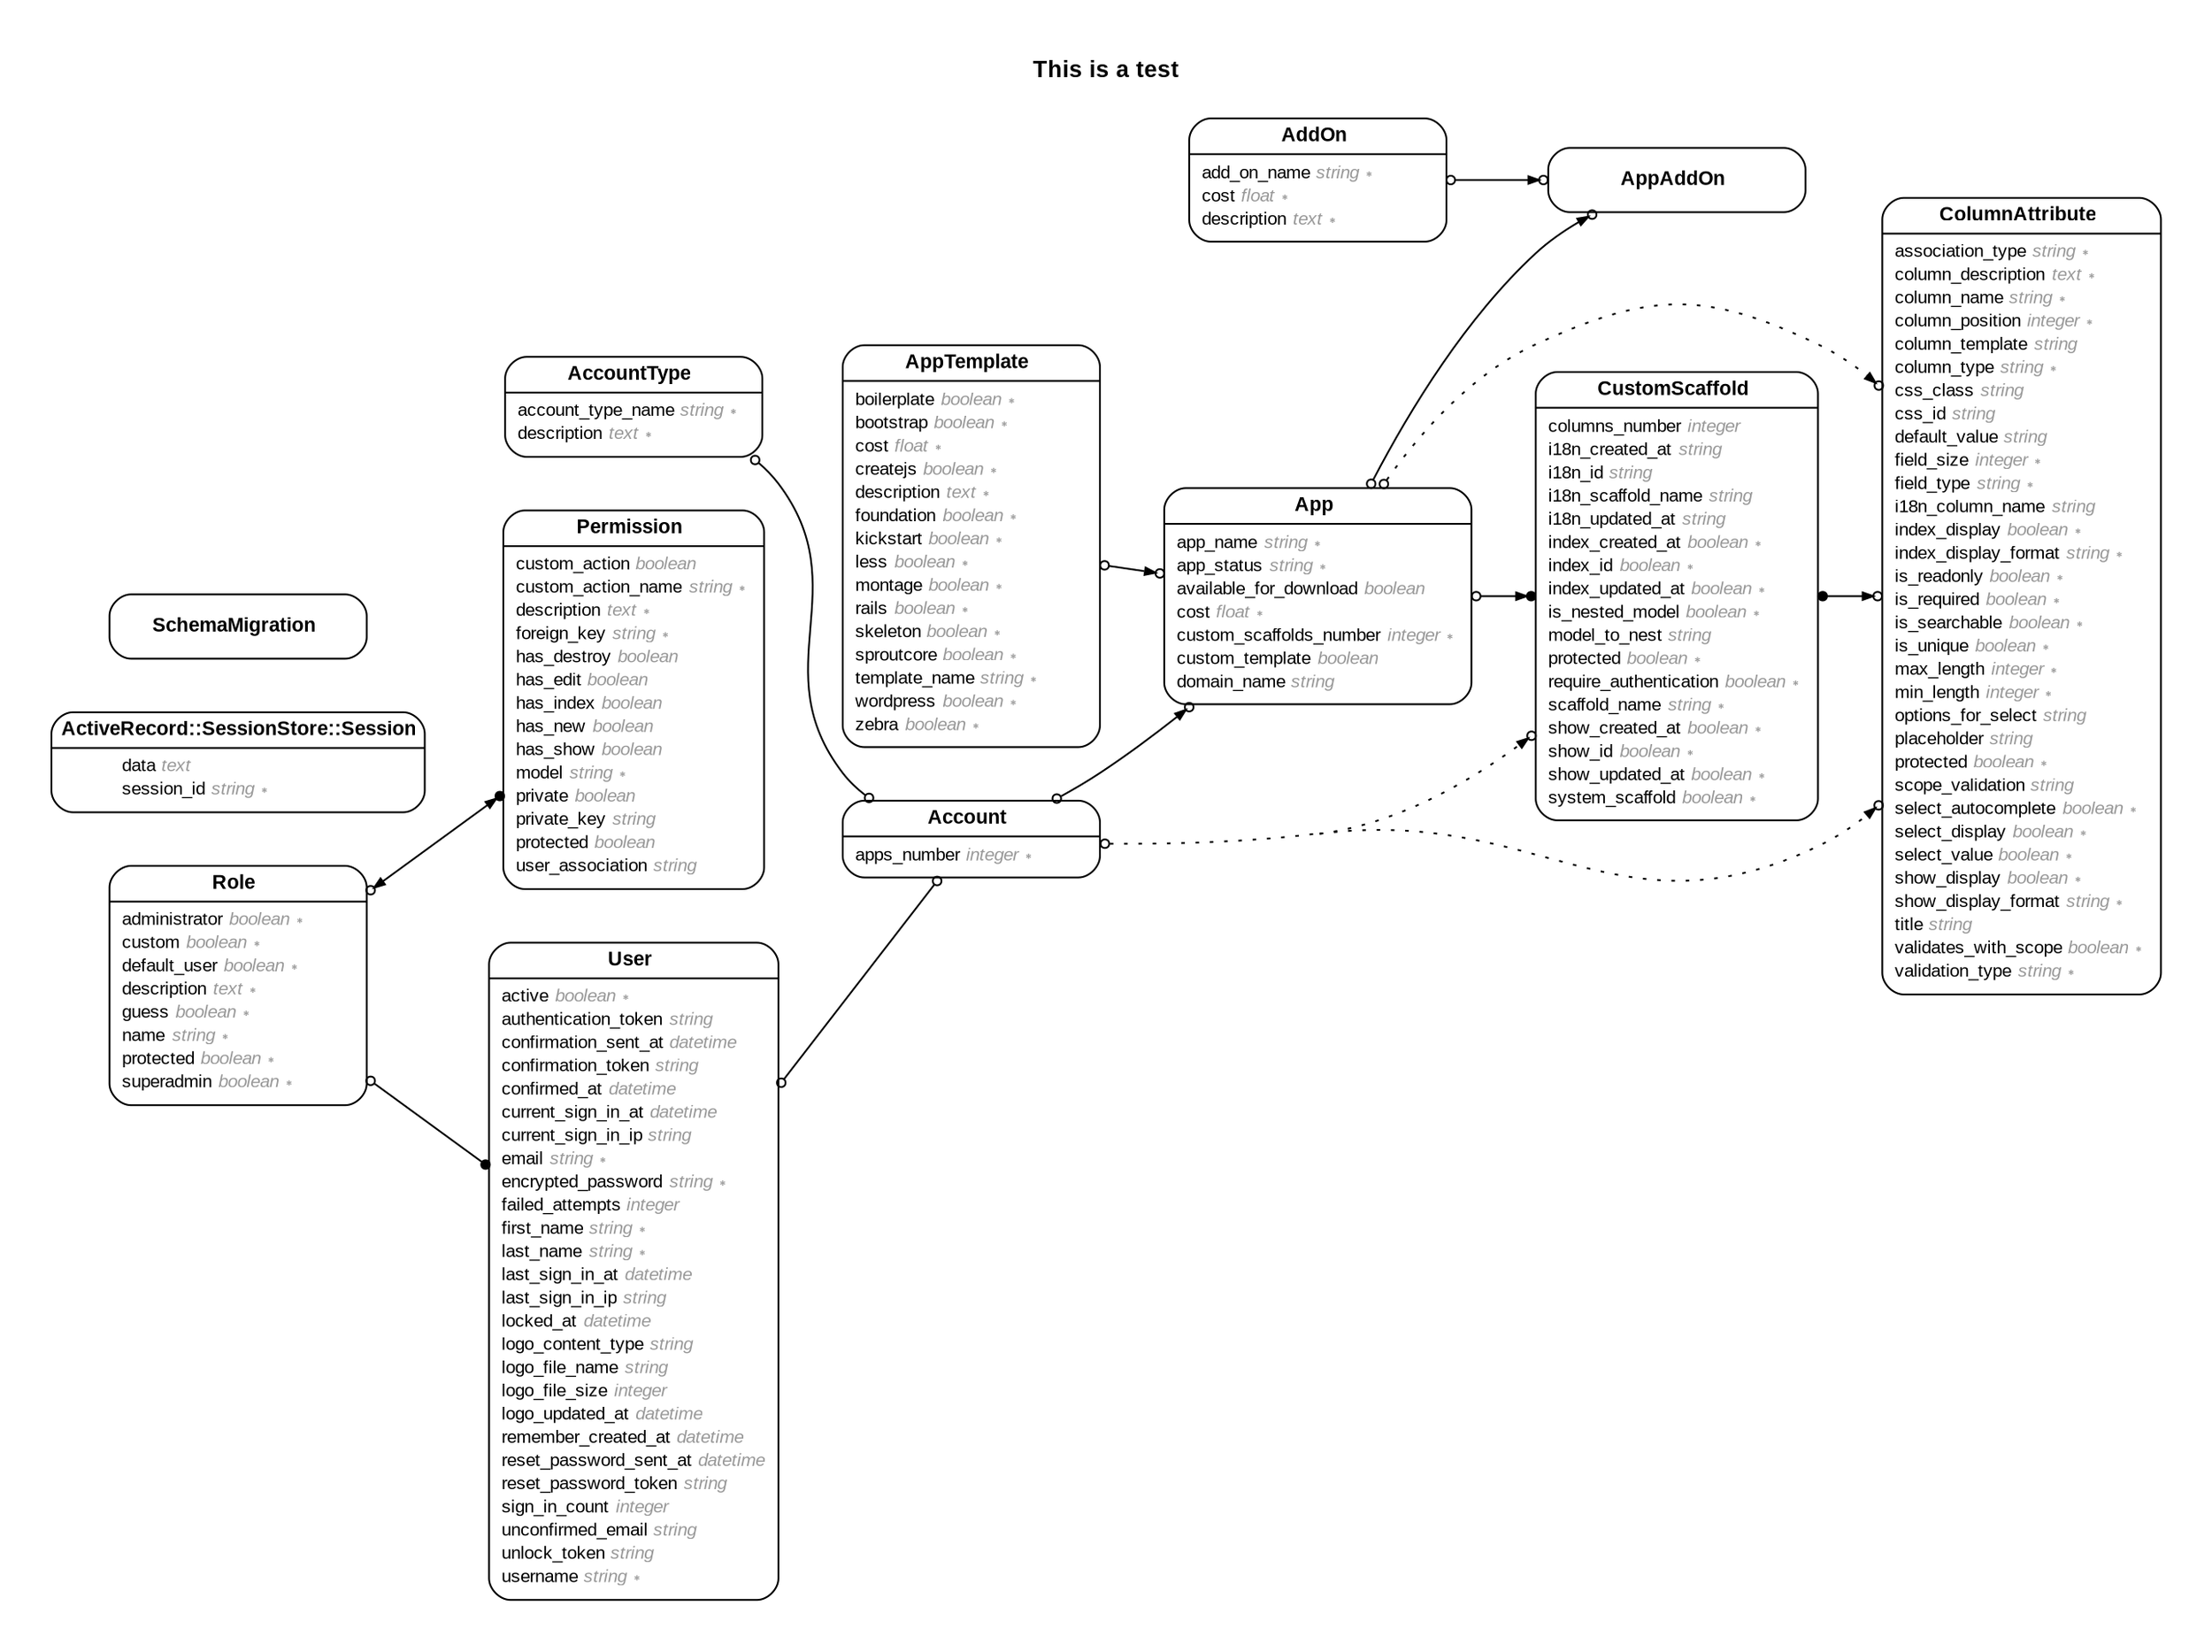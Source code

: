 digraph BaseApp {
rankdir = "LR";
ranksep = "0.5";
nodesep = "0.4";
pad = "0.4,0.4";
margin = "0,0";
concentrate = "true";
labelloc = "t";
fontsize = "13";
fontname = "Arial Bold";
node[ shape  =  "Mrecord" , fontsize  =  "10" , fontname  =  "Arial" , margin  =  "0.07,0.05" , penwidth  =  "1.0"];
edge[ fontname  =  "Arial" , fontsize  =  "7" , dir  =  "both" , arrowsize  =  "0.9" , penwidth  =  "1.0" , labelangle  =  "32" , labeldistance  =  "1.8"];
label = "This is a test\n\n";
m_Account [label = <<table border="0" align="center" cellspacing="0.5" cellpadding="0" width="134">
  <tr><td align="center" valign="bottom" width="130"><font face="Arial Bold" point-size="11">Account</font></td></tr>
</table>
|
<table border="0" align="left" cellspacing="2" cellpadding="0" width="134">
  <tr><td align="left" width="130" port="apps_number">apps_number <font face="Arial Italic" color="grey60">integer ∗</font></td></tr>
</table>
>];
m_AccountType [label = <<table border="0" align="center" cellspacing="0.5" cellpadding="0" width="134">
  <tr><td align="center" valign="bottom" width="130"><font face="Arial Bold" point-size="11">AccountType</font></td></tr>
</table>
|
<table border="0" align="left" cellspacing="2" cellpadding="0" width="134">
  <tr><td align="left" width="130" port="account_type_name">account_type_name <font face="Arial Italic" color="grey60">string ∗</font></td></tr>
  <tr><td align="left" width="130" port="description">description <font face="Arial Italic" color="grey60">text ∗</font></td></tr>
</table>
>];
"m_ActiveRecord::SessionStore::Session" [label = <<table border="0" align="center" cellspacing="0.5" cellpadding="0" width="134">
  <tr><td align="center" valign="bottom" width="130"><font face="Arial Bold" point-size="11">ActiveRecord::SessionStore::Session</font></td></tr>
</table>
|
<table border="0" align="left" cellspacing="2" cellpadding="0" width="134">
  <tr><td align="left" width="130" port="data">data <font face="Arial Italic" color="grey60">text</font></td></tr>
  <tr><td align="left" width="130" port="session_id">session_id <font face="Arial Italic" color="grey60">string ∗</font></td></tr>
</table>
>];
m_AddOn [label = <<table border="0" align="center" cellspacing="0.5" cellpadding="0" width="134">
  <tr><td align="center" valign="bottom" width="130"><font face="Arial Bold" point-size="11">AddOn</font></td></tr>
</table>
|
<table border="0" align="left" cellspacing="2" cellpadding="0" width="134">
  <tr><td align="left" width="130" port="add_on_name">add_on_name <font face="Arial Italic" color="grey60">string ∗</font></td></tr>
  <tr><td align="left" width="130" port="cost">cost <font face="Arial Italic" color="grey60">float ∗</font></td></tr>
  <tr><td align="left" width="130" port="description">description <font face="Arial Italic" color="grey60">text ∗</font></td></tr>
</table>
>];
m_App [label = <<table border="0" align="center" cellspacing="0.5" cellpadding="0" width="134">
  <tr><td align="center" valign="bottom" width="130"><font face="Arial Bold" point-size="11">App</font></td></tr>
</table>
|
<table border="0" align="left" cellspacing="2" cellpadding="0" width="134">
  <tr><td align="left" width="130" port="app_name">app_name <font face="Arial Italic" color="grey60">string ∗</font></td></tr>
  <tr><td align="left" width="130" port="app_status">app_status <font face="Arial Italic" color="grey60">string ∗</font></td></tr>
  <tr><td align="left" width="130" port="available_for_download">available_for_download <font face="Arial Italic" color="grey60">boolean</font></td></tr>
  <tr><td align="left" width="130" port="cost">cost <font face="Arial Italic" color="grey60">float ∗</font></td></tr>
  <tr><td align="left" width="130" port="custom_scaffolds_number">custom_scaffolds_number <font face="Arial Italic" color="grey60">integer ∗</font></td></tr>
  <tr><td align="left" width="130" port="custom_template">custom_template <font face="Arial Italic" color="grey60">boolean</font></td></tr>
  <tr><td align="left" width="130" port="domain_name">domain_name <font face="Arial Italic" color="grey60">string</font></td></tr>
</table>
>];
m_AppAddOn [label = <<table border="0" align="center" cellspacing="0.5" cellpadding="0" width="134">
  <tr><td align="center" valign="bottom" width="130"><font face="Arial Bold" point-size="11">AppAddOn</font></td></tr>
</table>
>];
m_AppTemplate [label = <<table border="0" align="center" cellspacing="0.5" cellpadding="0" width="134">
  <tr><td align="center" valign="bottom" width="130"><font face="Arial Bold" point-size="11">AppTemplate</font></td></tr>
</table>
|
<table border="0" align="left" cellspacing="2" cellpadding="0" width="134">
  <tr><td align="left" width="130" port="boilerplate">boilerplate <font face="Arial Italic" color="grey60">boolean ∗</font></td></tr>
  <tr><td align="left" width="130" port="bootstrap">bootstrap <font face="Arial Italic" color="grey60">boolean ∗</font></td></tr>
  <tr><td align="left" width="130" port="cost">cost <font face="Arial Italic" color="grey60">float ∗</font></td></tr>
  <tr><td align="left" width="130" port="createjs">createjs <font face="Arial Italic" color="grey60">boolean ∗</font></td></tr>
  <tr><td align="left" width="130" port="description">description <font face="Arial Italic" color="grey60">text ∗</font></td></tr>
  <tr><td align="left" width="130" port="foundation">foundation <font face="Arial Italic" color="grey60">boolean ∗</font></td></tr>
  <tr><td align="left" width="130" port="kickstart">kickstart <font face="Arial Italic" color="grey60">boolean ∗</font></td></tr>
  <tr><td align="left" width="130" port="less">less <font face="Arial Italic" color="grey60">boolean ∗</font></td></tr>
  <tr><td align="left" width="130" port="montage">montage <font face="Arial Italic" color="grey60">boolean ∗</font></td></tr>
  <tr><td align="left" width="130" port="rails">rails <font face="Arial Italic" color="grey60">boolean ∗</font></td></tr>
  <tr><td align="left" width="130" port="skeleton">skeleton <font face="Arial Italic" color="grey60">boolean ∗</font></td></tr>
  <tr><td align="left" width="130" port="sproutcore">sproutcore <font face="Arial Italic" color="grey60">boolean ∗</font></td></tr>
  <tr><td align="left" width="130" port="template_name">template_name <font face="Arial Italic" color="grey60">string ∗</font></td></tr>
  <tr><td align="left" width="130" port="wordpress">wordpress <font face="Arial Italic" color="grey60">boolean ∗</font></td></tr>
  <tr><td align="left" width="130" port="zebra">zebra <font face="Arial Italic" color="grey60">boolean ∗</font></td></tr>
</table>
>];
m_ColumnAttribute [label = <<table border="0" align="center" cellspacing="0.5" cellpadding="0" width="134">
  <tr><td align="center" valign="bottom" width="130"><font face="Arial Bold" point-size="11">ColumnAttribute</font></td></tr>
</table>
|
<table border="0" align="left" cellspacing="2" cellpadding="0" width="134">
  <tr><td align="left" width="130" port="association_type">association_type <font face="Arial Italic" color="grey60">string ∗</font></td></tr>
  <tr><td align="left" width="130" port="column_description">column_description <font face="Arial Italic" color="grey60">text ∗</font></td></tr>
  <tr><td align="left" width="130" port="column_name">column_name <font face="Arial Italic" color="grey60">string ∗</font></td></tr>
  <tr><td align="left" width="130" port="column_position">column_position <font face="Arial Italic" color="grey60">integer ∗</font></td></tr>
  <tr><td align="left" width="130" port="column_template">column_template <font face="Arial Italic" color="grey60">string</font></td></tr>
  <tr><td align="left" width="130" port="column_type">column_type <font face="Arial Italic" color="grey60">string ∗</font></td></tr>
  <tr><td align="left" width="130" port="css_class">css_class <font face="Arial Italic" color="grey60">string</font></td></tr>
  <tr><td align="left" width="130" port="css_id">css_id <font face="Arial Italic" color="grey60">string</font></td></tr>
  <tr><td align="left" width="130" port="default_value">default_value <font face="Arial Italic" color="grey60">string</font></td></tr>
  <tr><td align="left" width="130" port="field_size">field_size <font face="Arial Italic" color="grey60">integer ∗</font></td></tr>
  <tr><td align="left" width="130" port="field_type">field_type <font face="Arial Italic" color="grey60">string ∗</font></td></tr>
  <tr><td align="left" width="130" port="i18n_column_name">i18n_column_name <font face="Arial Italic" color="grey60">string</font></td></tr>
  <tr><td align="left" width="130" port="index_display">index_display <font face="Arial Italic" color="grey60">boolean ∗</font></td></tr>
  <tr><td align="left" width="130" port="index_display_format">index_display_format <font face="Arial Italic" color="grey60">string ∗</font></td></tr>
  <tr><td align="left" width="130" port="is_readonly">is_readonly <font face="Arial Italic" color="grey60">boolean ∗</font></td></tr>
  <tr><td align="left" width="130" port="is_required">is_required <font face="Arial Italic" color="grey60">boolean ∗</font></td></tr>
  <tr><td align="left" width="130" port="is_searchable">is_searchable <font face="Arial Italic" color="grey60">boolean ∗</font></td></tr>
  <tr><td align="left" width="130" port="is_unique">is_unique <font face="Arial Italic" color="grey60">boolean ∗</font></td></tr>
  <tr><td align="left" width="130" port="max_length">max_length <font face="Arial Italic" color="grey60">integer ∗</font></td></tr>
  <tr><td align="left" width="130" port="min_length">min_length <font face="Arial Italic" color="grey60">integer ∗</font></td></tr>
  <tr><td align="left" width="130" port="options_for_select">options_for_select <font face="Arial Italic" color="grey60">string</font></td></tr>
  <tr><td align="left" width="130" port="placeholder">placeholder <font face="Arial Italic" color="grey60">string</font></td></tr>
  <tr><td align="left" width="130" port="protected">protected <font face="Arial Italic" color="grey60">boolean ∗</font></td></tr>
  <tr><td align="left" width="130" port="scope_validation">scope_validation <font face="Arial Italic" color="grey60">string</font></td></tr>
  <tr><td align="left" width="130" port="select_autocomplete">select_autocomplete <font face="Arial Italic" color="grey60">boolean ∗</font></td></tr>
  <tr><td align="left" width="130" port="select_display">select_display <font face="Arial Italic" color="grey60">boolean ∗</font></td></tr>
  <tr><td align="left" width="130" port="select_value">select_value <font face="Arial Italic" color="grey60">boolean ∗</font></td></tr>
  <tr><td align="left" width="130" port="show_display">show_display <font face="Arial Italic" color="grey60">boolean ∗</font></td></tr>
  <tr><td align="left" width="130" port="show_display_format">show_display_format <font face="Arial Italic" color="grey60">string ∗</font></td></tr>
  <tr><td align="left" width="130" port="title">title <font face="Arial Italic" color="grey60">string</font></td></tr>
  <tr><td align="left" width="130" port="validates_with_scope">validates_with_scope <font face="Arial Italic" color="grey60">boolean ∗</font></td></tr>
  <tr><td align="left" width="130" port="validation_type">validation_type <font face="Arial Italic" color="grey60">string ∗</font></td></tr>
</table>
>];
m_CustomScaffold [label = <<table border="0" align="center" cellspacing="0.5" cellpadding="0" width="134">
  <tr><td align="center" valign="bottom" width="130"><font face="Arial Bold" point-size="11">CustomScaffold</font></td></tr>
</table>
|
<table border="0" align="left" cellspacing="2" cellpadding="0" width="134">
  <tr><td align="left" width="130" port="columns_number">columns_number <font face="Arial Italic" color="grey60">integer</font></td></tr>
  <tr><td align="left" width="130" port="i18n_created_at">i18n_created_at <font face="Arial Italic" color="grey60">string</font></td></tr>
  <tr><td align="left" width="130" port="i18n_id">i18n_id <font face="Arial Italic" color="grey60">string</font></td></tr>
  <tr><td align="left" width="130" port="i18n_scaffold_name">i18n_scaffold_name <font face="Arial Italic" color="grey60">string</font></td></tr>
  <tr><td align="left" width="130" port="i18n_updated_at">i18n_updated_at <font face="Arial Italic" color="grey60">string</font></td></tr>
  <tr><td align="left" width="130" port="index_created_at">index_created_at <font face="Arial Italic" color="grey60">boolean ∗</font></td></tr>
  <tr><td align="left" width="130" port="index_id">index_id <font face="Arial Italic" color="grey60">boolean ∗</font></td></tr>
  <tr><td align="left" width="130" port="index_updated_at">index_updated_at <font face="Arial Italic" color="grey60">boolean ∗</font></td></tr>
  <tr><td align="left" width="130" port="is_nested_model">is_nested_model <font face="Arial Italic" color="grey60">boolean ∗</font></td></tr>
  <tr><td align="left" width="130" port="model_to_nest">model_to_nest <font face="Arial Italic" color="grey60">string</font></td></tr>
  <tr><td align="left" width="130" port="protected">protected <font face="Arial Italic" color="grey60">boolean ∗</font></td></tr>
  <tr><td align="left" width="130" port="require_authentication">require_authentication <font face="Arial Italic" color="grey60">boolean ∗</font></td></tr>
  <tr><td align="left" width="130" port="scaffold_name">scaffold_name <font face="Arial Italic" color="grey60">string ∗</font></td></tr>
  <tr><td align="left" width="130" port="show_created_at">show_created_at <font face="Arial Italic" color="grey60">boolean ∗</font></td></tr>
  <tr><td align="left" width="130" port="show_id">show_id <font face="Arial Italic" color="grey60">boolean ∗</font></td></tr>
  <tr><td align="left" width="130" port="show_updated_at">show_updated_at <font face="Arial Italic" color="grey60">boolean ∗</font></td></tr>
  <tr><td align="left" width="130" port="system_scaffold">system_scaffold <font face="Arial Italic" color="grey60">boolean ∗</font></td></tr>
</table>
>];
m_Permission [label = <<table border="0" align="center" cellspacing="0.5" cellpadding="0" width="134">
  <tr><td align="center" valign="bottom" width="130"><font face="Arial Bold" point-size="11">Permission</font></td></tr>
</table>
|
<table border="0" align="left" cellspacing="2" cellpadding="0" width="134">
  <tr><td align="left" width="130" port="custom_action">custom_action <font face="Arial Italic" color="grey60">boolean</font></td></tr>
  <tr><td align="left" width="130" port="custom_action_name">custom_action_name <font face="Arial Italic" color="grey60">string ∗</font></td></tr>
  <tr><td align="left" width="130" port="description">description <font face="Arial Italic" color="grey60">text ∗</font></td></tr>
  <tr><td align="left" width="130" port="foreign_key">foreign_key <font face="Arial Italic" color="grey60">string ∗</font></td></tr>
  <tr><td align="left" width="130" port="has_destroy">has_destroy <font face="Arial Italic" color="grey60">boolean</font></td></tr>
  <tr><td align="left" width="130" port="has_edit">has_edit <font face="Arial Italic" color="grey60">boolean</font></td></tr>
  <tr><td align="left" width="130" port="has_index">has_index <font face="Arial Italic" color="grey60">boolean</font></td></tr>
  <tr><td align="left" width="130" port="has_new">has_new <font face="Arial Italic" color="grey60">boolean</font></td></tr>
  <tr><td align="left" width="130" port="has_show">has_show <font face="Arial Italic" color="grey60">boolean</font></td></tr>
  <tr><td align="left" width="130" port="model">model <font face="Arial Italic" color="grey60">string ∗</font></td></tr>
  <tr><td align="left" width="130" port="private">private <font face="Arial Italic" color="grey60">boolean</font></td></tr>
  <tr><td align="left" width="130" port="private_key">private_key <font face="Arial Italic" color="grey60">string</font></td></tr>
  <tr><td align="left" width="130" port="protected">protected <font face="Arial Italic" color="grey60">boolean</font></td></tr>
  <tr><td align="left" width="130" port="user_association">user_association <font face="Arial Italic" color="grey60">string</font></td></tr>
</table>
>];
m_Role [label = <<table border="0" align="center" cellspacing="0.5" cellpadding="0" width="134">
  <tr><td align="center" valign="bottom" width="130"><font face="Arial Bold" point-size="11">Role</font></td></tr>
</table>
|
<table border="0" align="left" cellspacing="2" cellpadding="0" width="134">
  <tr><td align="left" width="130" port="administrator">administrator <font face="Arial Italic" color="grey60">boolean ∗</font></td></tr>
  <tr><td align="left" width="130" port="custom">custom <font face="Arial Italic" color="grey60">boolean ∗</font></td></tr>
  <tr><td align="left" width="130" port="default_user">default_user <font face="Arial Italic" color="grey60">boolean ∗</font></td></tr>
  <tr><td align="left" width="130" port="description">description <font face="Arial Italic" color="grey60">text ∗</font></td></tr>
  <tr><td align="left" width="130" port="guess">guess <font face="Arial Italic" color="grey60">boolean ∗</font></td></tr>
  <tr><td align="left" width="130" port="name">name <font face="Arial Italic" color="grey60">string ∗</font></td></tr>
  <tr><td align="left" width="130" port="protected">protected <font face="Arial Italic" color="grey60">boolean ∗</font></td></tr>
  <tr><td align="left" width="130" port="superadmin">superadmin <font face="Arial Italic" color="grey60">boolean ∗</font></td></tr>
</table>
>];
m_SchemaMigration [label = <<table border="0" align="center" cellspacing="0.5" cellpadding="0" width="134">
  <tr><td align="center" valign="bottom" width="130"><font face="Arial Bold" point-size="11">SchemaMigration</font></td></tr>
</table>
>];
m_User [label = <<table border="0" align="center" cellspacing="0.5" cellpadding="0" width="134">
  <tr><td align="center" valign="bottom" width="130"><font face="Arial Bold" point-size="11">User</font></td></tr>
</table>
|
<table border="0" align="left" cellspacing="2" cellpadding="0" width="134">
  <tr><td align="left" width="130" port="active">active <font face="Arial Italic" color="grey60">boolean ∗</font></td></tr>
  <tr><td align="left" width="130" port="authentication_token">authentication_token <font face="Arial Italic" color="grey60">string</font></td></tr>
  <tr><td align="left" width="130" port="confirmation_sent_at">confirmation_sent_at <font face="Arial Italic" color="grey60">datetime</font></td></tr>
  <tr><td align="left" width="130" port="confirmation_token">confirmation_token <font face="Arial Italic" color="grey60">string</font></td></tr>
  <tr><td align="left" width="130" port="confirmed_at">confirmed_at <font face="Arial Italic" color="grey60">datetime</font></td></tr>
  <tr><td align="left" width="130" port="current_sign_in_at">current_sign_in_at <font face="Arial Italic" color="grey60">datetime</font></td></tr>
  <tr><td align="left" width="130" port="current_sign_in_ip">current_sign_in_ip <font face="Arial Italic" color="grey60">string</font></td></tr>
  <tr><td align="left" width="130" port="email">email <font face="Arial Italic" color="grey60">string ∗</font></td></tr>
  <tr><td align="left" width="130" port="encrypted_password">encrypted_password <font face="Arial Italic" color="grey60">string ∗</font></td></tr>
  <tr><td align="left" width="130" port="failed_attempts">failed_attempts <font face="Arial Italic" color="grey60">integer</font></td></tr>
  <tr><td align="left" width="130" port="first_name">first_name <font face="Arial Italic" color="grey60">string ∗</font></td></tr>
  <tr><td align="left" width="130" port="last_name">last_name <font face="Arial Italic" color="grey60">string ∗</font></td></tr>
  <tr><td align="left" width="130" port="last_sign_in_at">last_sign_in_at <font face="Arial Italic" color="grey60">datetime</font></td></tr>
  <tr><td align="left" width="130" port="last_sign_in_ip">last_sign_in_ip <font face="Arial Italic" color="grey60">string</font></td></tr>
  <tr><td align="left" width="130" port="locked_at">locked_at <font face="Arial Italic" color="grey60">datetime</font></td></tr>
  <tr><td align="left" width="130" port="logo_content_type">logo_content_type <font face="Arial Italic" color="grey60">string</font></td></tr>
  <tr><td align="left" width="130" port="logo_file_name">logo_file_name <font face="Arial Italic" color="grey60">string</font></td></tr>
  <tr><td align="left" width="130" port="logo_file_size">logo_file_size <font face="Arial Italic" color="grey60">integer</font></td></tr>
  <tr><td align="left" width="130" port="logo_updated_at">logo_updated_at <font face="Arial Italic" color="grey60">datetime</font></td></tr>
  <tr><td align="left" width="130" port="remember_created_at">remember_created_at <font face="Arial Italic" color="grey60">datetime</font></td></tr>
  <tr><td align="left" width="130" port="reset_password_sent_at">reset_password_sent_at <font face="Arial Italic" color="grey60">datetime</font></td></tr>
  <tr><td align="left" width="130" port="reset_password_token">reset_password_token <font face="Arial Italic" color="grey60">string</font></td></tr>
  <tr><td align="left" width="130" port="sign_in_count">sign_in_count <font face="Arial Italic" color="grey60">integer</font></td></tr>
  <tr><td align="left" width="130" port="unconfirmed_email">unconfirmed_email <font face="Arial Italic" color="grey60">string</font></td></tr>
  <tr><td align="left" width="130" port="unlock_token">unlock_token <font face="Arial Italic" color="grey60">string</font></td></tr>
  <tr><td align="left" width="130" port="username">username <font face="Arial Italic" color="grey60">string ∗</font></td></tr>
</table>
>];
  m_Role -> m_User [arrowsize = "0.6", arrowhead = "dot", arrowtail = "odot", weight = "2"];
  m_User -> m_Account [arrowsize = "0.6", arrowhead = "odot", arrowtail = "odot", weight = "2"];
  m_Account -> m_App [arrowsize = "0.6", arrowhead = "odotnormal", arrowtail = "odot", weight = "2"];
  m_AppTemplate -> m_App [arrowsize = "0.6", arrowhead = "odotnormal", arrowtail = "odot", weight = "2"];
  m_App -> m_CustomScaffold [arrowsize = "0.6", arrowhead = "dotnormal", arrowtail = "odot", weight = "2"];
  m_App -> m_ColumnAttribute [style = "dotted", arrowsize = "0.6", arrowhead = "odotnormal", arrowtail = "odot", weight = "1", constraint = "false"];
  m_AccountType -> m_Account [arrowsize = "0.6", arrowhead = "odot", arrowtail = "odot", weight = "2"];
  m_Account -> m_CustomScaffold [style = "dotted", arrowsize = "0.6", arrowhead = "odotnormal", arrowtail = "odot", weight = "1", constraint = "false"];
  m_Account -> m_ColumnAttribute [style = "dotted", arrowsize = "0.6", arrowhead = "odotnormal", arrowtail = "odot", weight = "1", constraint = "false"];
  m_AddOn -> m_AppAddOn [arrowsize = "0.6", arrowhead = "odotnormal", arrowtail = "odot", weight = "2"];
  m_AddOn -> m_App [style = "dotted", arrowsize = "0.6", arrowhead = "odotnormal", arrowtail = "odot", weight = "1", constraint = "false"];
  m_App -> m_AppAddOn [arrowsize = "0.6", arrowhead = "odotnormal", arrowtail = "odot", weight = "1"];
  m_CustomScaffold -> m_ColumnAttribute [arrowsize = "0.6", arrowhead = "odotnormal", arrowtail = "dot", weight = "2"];
  m_Role -> m_Permission [arrowsize = "0.6", arrowhead = "dotnormal", arrowtail = "odotnormal", weight = "2"];
}
